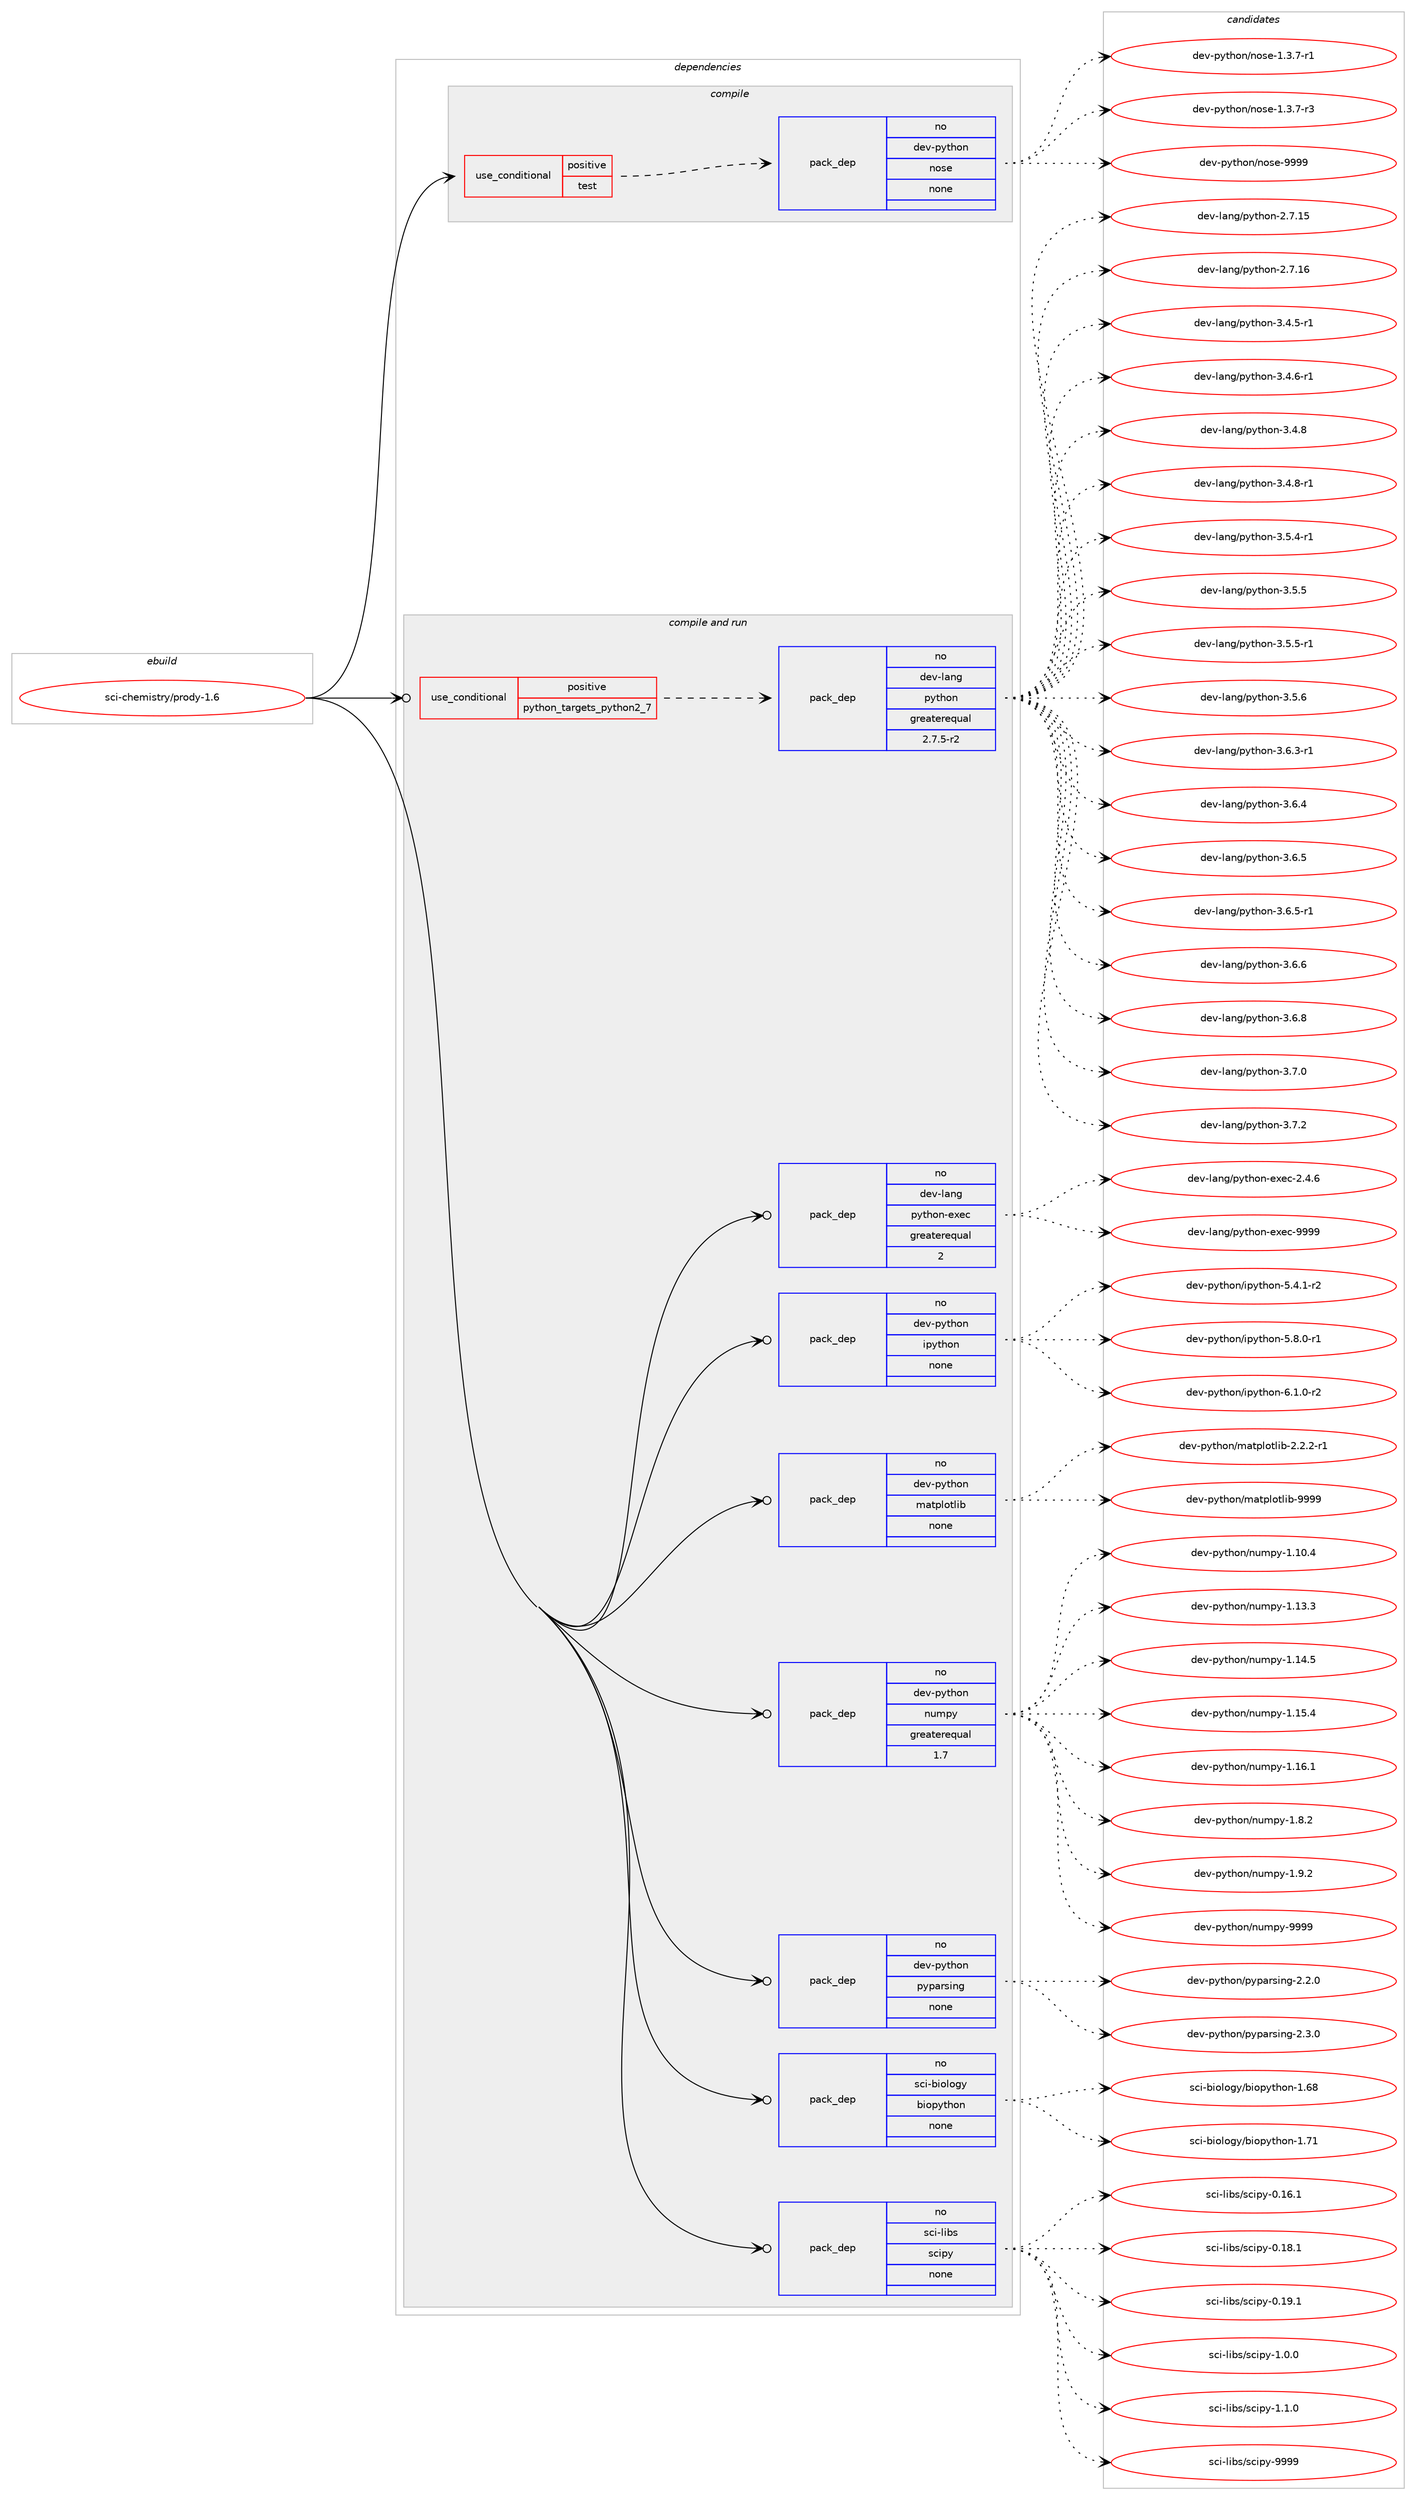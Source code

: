 digraph prolog {

# *************
# Graph options
# *************

newrank=true;
concentrate=true;
compound=true;
graph [rankdir=LR,fontname=Helvetica,fontsize=10,ranksep=1.5];#, ranksep=2.5, nodesep=0.2];
edge  [arrowhead=vee];
node  [fontname=Helvetica,fontsize=10];

# **********
# The ebuild
# **********

subgraph cluster_leftcol {
color=gray;
rank=same;
label=<<i>ebuild</i>>;
id [label="sci-chemistry/prody-1.6", color=red, width=4, href="../sci-chemistry/prody-1.6.svg"];
}

# ****************
# The dependencies
# ****************

subgraph cluster_midcol {
color=gray;
label=<<i>dependencies</i>>;
subgraph cluster_compile {
fillcolor="#eeeeee";
style=filled;
label=<<i>compile</i>>;
subgraph cond452486 {
dependency1688565 [label=<<TABLE BORDER="0" CELLBORDER="1" CELLSPACING="0" CELLPADDING="4"><TR><TD ROWSPAN="3" CELLPADDING="10">use_conditional</TD></TR><TR><TD>positive</TD></TR><TR><TD>test</TD></TR></TABLE>>, shape=none, color=red];
subgraph pack1208423 {
dependency1688566 [label=<<TABLE BORDER="0" CELLBORDER="1" CELLSPACING="0" CELLPADDING="4" WIDTH="220"><TR><TD ROWSPAN="6" CELLPADDING="30">pack_dep</TD></TR><TR><TD WIDTH="110">no</TD></TR><TR><TD>dev-python</TD></TR><TR><TD>nose</TD></TR><TR><TD>none</TD></TR><TR><TD></TD></TR></TABLE>>, shape=none, color=blue];
}
dependency1688565:e -> dependency1688566:w [weight=20,style="dashed",arrowhead="vee"];
}
id:e -> dependency1688565:w [weight=20,style="solid",arrowhead="vee"];
}
subgraph cluster_compileandrun {
fillcolor="#eeeeee";
style=filled;
label=<<i>compile and run</i>>;
subgraph cond452487 {
dependency1688567 [label=<<TABLE BORDER="0" CELLBORDER="1" CELLSPACING="0" CELLPADDING="4"><TR><TD ROWSPAN="3" CELLPADDING="10">use_conditional</TD></TR><TR><TD>positive</TD></TR><TR><TD>python_targets_python2_7</TD></TR></TABLE>>, shape=none, color=red];
subgraph pack1208424 {
dependency1688568 [label=<<TABLE BORDER="0" CELLBORDER="1" CELLSPACING="0" CELLPADDING="4" WIDTH="220"><TR><TD ROWSPAN="6" CELLPADDING="30">pack_dep</TD></TR><TR><TD WIDTH="110">no</TD></TR><TR><TD>dev-lang</TD></TR><TR><TD>python</TD></TR><TR><TD>greaterequal</TD></TR><TR><TD>2.7.5-r2</TD></TR></TABLE>>, shape=none, color=blue];
}
dependency1688567:e -> dependency1688568:w [weight=20,style="dashed",arrowhead="vee"];
}
id:e -> dependency1688567:w [weight=20,style="solid",arrowhead="odotvee"];
subgraph pack1208425 {
dependency1688569 [label=<<TABLE BORDER="0" CELLBORDER="1" CELLSPACING="0" CELLPADDING="4" WIDTH="220"><TR><TD ROWSPAN="6" CELLPADDING="30">pack_dep</TD></TR><TR><TD WIDTH="110">no</TD></TR><TR><TD>dev-lang</TD></TR><TR><TD>python-exec</TD></TR><TR><TD>greaterequal</TD></TR><TR><TD>2</TD></TR></TABLE>>, shape=none, color=blue];
}
id:e -> dependency1688569:w [weight=20,style="solid",arrowhead="odotvee"];
subgraph pack1208426 {
dependency1688570 [label=<<TABLE BORDER="0" CELLBORDER="1" CELLSPACING="0" CELLPADDING="4" WIDTH="220"><TR><TD ROWSPAN="6" CELLPADDING="30">pack_dep</TD></TR><TR><TD WIDTH="110">no</TD></TR><TR><TD>dev-python</TD></TR><TR><TD>ipython</TD></TR><TR><TD>none</TD></TR><TR><TD></TD></TR></TABLE>>, shape=none, color=blue];
}
id:e -> dependency1688570:w [weight=20,style="solid",arrowhead="odotvee"];
subgraph pack1208427 {
dependency1688571 [label=<<TABLE BORDER="0" CELLBORDER="1" CELLSPACING="0" CELLPADDING="4" WIDTH="220"><TR><TD ROWSPAN="6" CELLPADDING="30">pack_dep</TD></TR><TR><TD WIDTH="110">no</TD></TR><TR><TD>dev-python</TD></TR><TR><TD>matplotlib</TD></TR><TR><TD>none</TD></TR><TR><TD></TD></TR></TABLE>>, shape=none, color=blue];
}
id:e -> dependency1688571:w [weight=20,style="solid",arrowhead="odotvee"];
subgraph pack1208428 {
dependency1688572 [label=<<TABLE BORDER="0" CELLBORDER="1" CELLSPACING="0" CELLPADDING="4" WIDTH="220"><TR><TD ROWSPAN="6" CELLPADDING="30">pack_dep</TD></TR><TR><TD WIDTH="110">no</TD></TR><TR><TD>dev-python</TD></TR><TR><TD>numpy</TD></TR><TR><TD>greaterequal</TD></TR><TR><TD>1.7</TD></TR></TABLE>>, shape=none, color=blue];
}
id:e -> dependency1688572:w [weight=20,style="solid",arrowhead="odotvee"];
subgraph pack1208429 {
dependency1688573 [label=<<TABLE BORDER="0" CELLBORDER="1" CELLSPACING="0" CELLPADDING="4" WIDTH="220"><TR><TD ROWSPAN="6" CELLPADDING="30">pack_dep</TD></TR><TR><TD WIDTH="110">no</TD></TR><TR><TD>dev-python</TD></TR><TR><TD>pyparsing</TD></TR><TR><TD>none</TD></TR><TR><TD></TD></TR></TABLE>>, shape=none, color=blue];
}
id:e -> dependency1688573:w [weight=20,style="solid",arrowhead="odotvee"];
subgraph pack1208430 {
dependency1688574 [label=<<TABLE BORDER="0" CELLBORDER="1" CELLSPACING="0" CELLPADDING="4" WIDTH="220"><TR><TD ROWSPAN="6" CELLPADDING="30">pack_dep</TD></TR><TR><TD WIDTH="110">no</TD></TR><TR><TD>sci-biology</TD></TR><TR><TD>biopython</TD></TR><TR><TD>none</TD></TR><TR><TD></TD></TR></TABLE>>, shape=none, color=blue];
}
id:e -> dependency1688574:w [weight=20,style="solid",arrowhead="odotvee"];
subgraph pack1208431 {
dependency1688575 [label=<<TABLE BORDER="0" CELLBORDER="1" CELLSPACING="0" CELLPADDING="4" WIDTH="220"><TR><TD ROWSPAN="6" CELLPADDING="30">pack_dep</TD></TR><TR><TD WIDTH="110">no</TD></TR><TR><TD>sci-libs</TD></TR><TR><TD>scipy</TD></TR><TR><TD>none</TD></TR><TR><TD></TD></TR></TABLE>>, shape=none, color=blue];
}
id:e -> dependency1688575:w [weight=20,style="solid",arrowhead="odotvee"];
}
subgraph cluster_run {
fillcolor="#eeeeee";
style=filled;
label=<<i>run</i>>;
}
}

# **************
# The candidates
# **************

subgraph cluster_choices {
rank=same;
color=gray;
label=<<i>candidates</i>>;

subgraph choice1208423 {
color=black;
nodesep=1;
choice10010111845112121116104111110471101111151014549465146554511449 [label="dev-python/nose-1.3.7-r1", color=red, width=4,href="../dev-python/nose-1.3.7-r1.svg"];
choice10010111845112121116104111110471101111151014549465146554511451 [label="dev-python/nose-1.3.7-r3", color=red, width=4,href="../dev-python/nose-1.3.7-r3.svg"];
choice10010111845112121116104111110471101111151014557575757 [label="dev-python/nose-9999", color=red, width=4,href="../dev-python/nose-9999.svg"];
dependency1688566:e -> choice10010111845112121116104111110471101111151014549465146554511449:w [style=dotted,weight="100"];
dependency1688566:e -> choice10010111845112121116104111110471101111151014549465146554511451:w [style=dotted,weight="100"];
dependency1688566:e -> choice10010111845112121116104111110471101111151014557575757:w [style=dotted,weight="100"];
}
subgraph choice1208424 {
color=black;
nodesep=1;
choice10010111845108971101034711212111610411111045504655464953 [label="dev-lang/python-2.7.15", color=red, width=4,href="../dev-lang/python-2.7.15.svg"];
choice10010111845108971101034711212111610411111045504655464954 [label="dev-lang/python-2.7.16", color=red, width=4,href="../dev-lang/python-2.7.16.svg"];
choice1001011184510897110103471121211161041111104551465246534511449 [label="dev-lang/python-3.4.5-r1", color=red, width=4,href="../dev-lang/python-3.4.5-r1.svg"];
choice1001011184510897110103471121211161041111104551465246544511449 [label="dev-lang/python-3.4.6-r1", color=red, width=4,href="../dev-lang/python-3.4.6-r1.svg"];
choice100101118451089711010347112121116104111110455146524656 [label="dev-lang/python-3.4.8", color=red, width=4,href="../dev-lang/python-3.4.8.svg"];
choice1001011184510897110103471121211161041111104551465246564511449 [label="dev-lang/python-3.4.8-r1", color=red, width=4,href="../dev-lang/python-3.4.8-r1.svg"];
choice1001011184510897110103471121211161041111104551465346524511449 [label="dev-lang/python-3.5.4-r1", color=red, width=4,href="../dev-lang/python-3.5.4-r1.svg"];
choice100101118451089711010347112121116104111110455146534653 [label="dev-lang/python-3.5.5", color=red, width=4,href="../dev-lang/python-3.5.5.svg"];
choice1001011184510897110103471121211161041111104551465346534511449 [label="dev-lang/python-3.5.5-r1", color=red, width=4,href="../dev-lang/python-3.5.5-r1.svg"];
choice100101118451089711010347112121116104111110455146534654 [label="dev-lang/python-3.5.6", color=red, width=4,href="../dev-lang/python-3.5.6.svg"];
choice1001011184510897110103471121211161041111104551465446514511449 [label="dev-lang/python-3.6.3-r1", color=red, width=4,href="../dev-lang/python-3.6.3-r1.svg"];
choice100101118451089711010347112121116104111110455146544652 [label="dev-lang/python-3.6.4", color=red, width=4,href="../dev-lang/python-3.6.4.svg"];
choice100101118451089711010347112121116104111110455146544653 [label="dev-lang/python-3.6.5", color=red, width=4,href="../dev-lang/python-3.6.5.svg"];
choice1001011184510897110103471121211161041111104551465446534511449 [label="dev-lang/python-3.6.5-r1", color=red, width=4,href="../dev-lang/python-3.6.5-r1.svg"];
choice100101118451089711010347112121116104111110455146544654 [label="dev-lang/python-3.6.6", color=red, width=4,href="../dev-lang/python-3.6.6.svg"];
choice100101118451089711010347112121116104111110455146544656 [label="dev-lang/python-3.6.8", color=red, width=4,href="../dev-lang/python-3.6.8.svg"];
choice100101118451089711010347112121116104111110455146554648 [label="dev-lang/python-3.7.0", color=red, width=4,href="../dev-lang/python-3.7.0.svg"];
choice100101118451089711010347112121116104111110455146554650 [label="dev-lang/python-3.7.2", color=red, width=4,href="../dev-lang/python-3.7.2.svg"];
dependency1688568:e -> choice10010111845108971101034711212111610411111045504655464953:w [style=dotted,weight="100"];
dependency1688568:e -> choice10010111845108971101034711212111610411111045504655464954:w [style=dotted,weight="100"];
dependency1688568:e -> choice1001011184510897110103471121211161041111104551465246534511449:w [style=dotted,weight="100"];
dependency1688568:e -> choice1001011184510897110103471121211161041111104551465246544511449:w [style=dotted,weight="100"];
dependency1688568:e -> choice100101118451089711010347112121116104111110455146524656:w [style=dotted,weight="100"];
dependency1688568:e -> choice1001011184510897110103471121211161041111104551465246564511449:w [style=dotted,weight="100"];
dependency1688568:e -> choice1001011184510897110103471121211161041111104551465346524511449:w [style=dotted,weight="100"];
dependency1688568:e -> choice100101118451089711010347112121116104111110455146534653:w [style=dotted,weight="100"];
dependency1688568:e -> choice1001011184510897110103471121211161041111104551465346534511449:w [style=dotted,weight="100"];
dependency1688568:e -> choice100101118451089711010347112121116104111110455146534654:w [style=dotted,weight="100"];
dependency1688568:e -> choice1001011184510897110103471121211161041111104551465446514511449:w [style=dotted,weight="100"];
dependency1688568:e -> choice100101118451089711010347112121116104111110455146544652:w [style=dotted,weight="100"];
dependency1688568:e -> choice100101118451089711010347112121116104111110455146544653:w [style=dotted,weight="100"];
dependency1688568:e -> choice1001011184510897110103471121211161041111104551465446534511449:w [style=dotted,weight="100"];
dependency1688568:e -> choice100101118451089711010347112121116104111110455146544654:w [style=dotted,weight="100"];
dependency1688568:e -> choice100101118451089711010347112121116104111110455146544656:w [style=dotted,weight="100"];
dependency1688568:e -> choice100101118451089711010347112121116104111110455146554648:w [style=dotted,weight="100"];
dependency1688568:e -> choice100101118451089711010347112121116104111110455146554650:w [style=dotted,weight="100"];
}
subgraph choice1208425 {
color=black;
nodesep=1;
choice1001011184510897110103471121211161041111104510112010199455046524654 [label="dev-lang/python-exec-2.4.6", color=red, width=4,href="../dev-lang/python-exec-2.4.6.svg"];
choice10010111845108971101034711212111610411111045101120101994557575757 [label="dev-lang/python-exec-9999", color=red, width=4,href="../dev-lang/python-exec-9999.svg"];
dependency1688569:e -> choice1001011184510897110103471121211161041111104510112010199455046524654:w [style=dotted,weight="100"];
dependency1688569:e -> choice10010111845108971101034711212111610411111045101120101994557575757:w [style=dotted,weight="100"];
}
subgraph choice1208426 {
color=black;
nodesep=1;
choice10010111845112121116104111110471051121211161041111104553465246494511450 [label="dev-python/ipython-5.4.1-r2", color=red, width=4,href="../dev-python/ipython-5.4.1-r2.svg"];
choice10010111845112121116104111110471051121211161041111104553465646484511449 [label="dev-python/ipython-5.8.0-r1", color=red, width=4,href="../dev-python/ipython-5.8.0-r1.svg"];
choice10010111845112121116104111110471051121211161041111104554464946484511450 [label="dev-python/ipython-6.1.0-r2", color=red, width=4,href="../dev-python/ipython-6.1.0-r2.svg"];
dependency1688570:e -> choice10010111845112121116104111110471051121211161041111104553465246494511450:w [style=dotted,weight="100"];
dependency1688570:e -> choice10010111845112121116104111110471051121211161041111104553465646484511449:w [style=dotted,weight="100"];
dependency1688570:e -> choice10010111845112121116104111110471051121211161041111104554464946484511450:w [style=dotted,weight="100"];
}
subgraph choice1208427 {
color=black;
nodesep=1;
choice100101118451121211161041111104710997116112108111116108105984550465046504511449 [label="dev-python/matplotlib-2.2.2-r1", color=red, width=4,href="../dev-python/matplotlib-2.2.2-r1.svg"];
choice100101118451121211161041111104710997116112108111116108105984557575757 [label="dev-python/matplotlib-9999", color=red, width=4,href="../dev-python/matplotlib-9999.svg"];
dependency1688571:e -> choice100101118451121211161041111104710997116112108111116108105984550465046504511449:w [style=dotted,weight="100"];
dependency1688571:e -> choice100101118451121211161041111104710997116112108111116108105984557575757:w [style=dotted,weight="100"];
}
subgraph choice1208428 {
color=black;
nodesep=1;
choice100101118451121211161041111104711011710911212145494649484652 [label="dev-python/numpy-1.10.4", color=red, width=4,href="../dev-python/numpy-1.10.4.svg"];
choice100101118451121211161041111104711011710911212145494649514651 [label="dev-python/numpy-1.13.3", color=red, width=4,href="../dev-python/numpy-1.13.3.svg"];
choice100101118451121211161041111104711011710911212145494649524653 [label="dev-python/numpy-1.14.5", color=red, width=4,href="../dev-python/numpy-1.14.5.svg"];
choice100101118451121211161041111104711011710911212145494649534652 [label="dev-python/numpy-1.15.4", color=red, width=4,href="../dev-python/numpy-1.15.4.svg"];
choice100101118451121211161041111104711011710911212145494649544649 [label="dev-python/numpy-1.16.1", color=red, width=4,href="../dev-python/numpy-1.16.1.svg"];
choice1001011184511212111610411111047110117109112121454946564650 [label="dev-python/numpy-1.8.2", color=red, width=4,href="../dev-python/numpy-1.8.2.svg"];
choice1001011184511212111610411111047110117109112121454946574650 [label="dev-python/numpy-1.9.2", color=red, width=4,href="../dev-python/numpy-1.9.2.svg"];
choice10010111845112121116104111110471101171091121214557575757 [label="dev-python/numpy-9999", color=red, width=4,href="../dev-python/numpy-9999.svg"];
dependency1688572:e -> choice100101118451121211161041111104711011710911212145494649484652:w [style=dotted,weight="100"];
dependency1688572:e -> choice100101118451121211161041111104711011710911212145494649514651:w [style=dotted,weight="100"];
dependency1688572:e -> choice100101118451121211161041111104711011710911212145494649524653:w [style=dotted,weight="100"];
dependency1688572:e -> choice100101118451121211161041111104711011710911212145494649534652:w [style=dotted,weight="100"];
dependency1688572:e -> choice100101118451121211161041111104711011710911212145494649544649:w [style=dotted,weight="100"];
dependency1688572:e -> choice1001011184511212111610411111047110117109112121454946564650:w [style=dotted,weight="100"];
dependency1688572:e -> choice1001011184511212111610411111047110117109112121454946574650:w [style=dotted,weight="100"];
dependency1688572:e -> choice10010111845112121116104111110471101171091121214557575757:w [style=dotted,weight="100"];
}
subgraph choice1208429 {
color=black;
nodesep=1;
choice100101118451121211161041111104711212111297114115105110103455046504648 [label="dev-python/pyparsing-2.2.0", color=red, width=4,href="../dev-python/pyparsing-2.2.0.svg"];
choice100101118451121211161041111104711212111297114115105110103455046514648 [label="dev-python/pyparsing-2.3.0", color=red, width=4,href="../dev-python/pyparsing-2.3.0.svg"];
dependency1688573:e -> choice100101118451121211161041111104711212111297114115105110103455046504648:w [style=dotted,weight="100"];
dependency1688573:e -> choice100101118451121211161041111104711212111297114115105110103455046514648:w [style=dotted,weight="100"];
}
subgraph choice1208430 {
color=black;
nodesep=1;
choice11599105459810511110811110312147981051111121211161041111104549465456 [label="sci-biology/biopython-1.68", color=red, width=4,href="../sci-biology/biopython-1.68.svg"];
choice11599105459810511110811110312147981051111121211161041111104549465549 [label="sci-biology/biopython-1.71", color=red, width=4,href="../sci-biology/biopython-1.71.svg"];
dependency1688574:e -> choice11599105459810511110811110312147981051111121211161041111104549465456:w [style=dotted,weight="100"];
dependency1688574:e -> choice11599105459810511110811110312147981051111121211161041111104549465549:w [style=dotted,weight="100"];
}
subgraph choice1208431 {
color=black;
nodesep=1;
choice115991054510810598115471159910511212145484649544649 [label="sci-libs/scipy-0.16.1", color=red, width=4,href="../sci-libs/scipy-0.16.1.svg"];
choice115991054510810598115471159910511212145484649564649 [label="sci-libs/scipy-0.18.1", color=red, width=4,href="../sci-libs/scipy-0.18.1.svg"];
choice115991054510810598115471159910511212145484649574649 [label="sci-libs/scipy-0.19.1", color=red, width=4,href="../sci-libs/scipy-0.19.1.svg"];
choice1159910545108105981154711599105112121454946484648 [label="sci-libs/scipy-1.0.0", color=red, width=4,href="../sci-libs/scipy-1.0.0.svg"];
choice1159910545108105981154711599105112121454946494648 [label="sci-libs/scipy-1.1.0", color=red, width=4,href="../sci-libs/scipy-1.1.0.svg"];
choice11599105451081059811547115991051121214557575757 [label="sci-libs/scipy-9999", color=red, width=4,href="../sci-libs/scipy-9999.svg"];
dependency1688575:e -> choice115991054510810598115471159910511212145484649544649:w [style=dotted,weight="100"];
dependency1688575:e -> choice115991054510810598115471159910511212145484649564649:w [style=dotted,weight="100"];
dependency1688575:e -> choice115991054510810598115471159910511212145484649574649:w [style=dotted,weight="100"];
dependency1688575:e -> choice1159910545108105981154711599105112121454946484648:w [style=dotted,weight="100"];
dependency1688575:e -> choice1159910545108105981154711599105112121454946494648:w [style=dotted,weight="100"];
dependency1688575:e -> choice11599105451081059811547115991051121214557575757:w [style=dotted,weight="100"];
}
}

}
